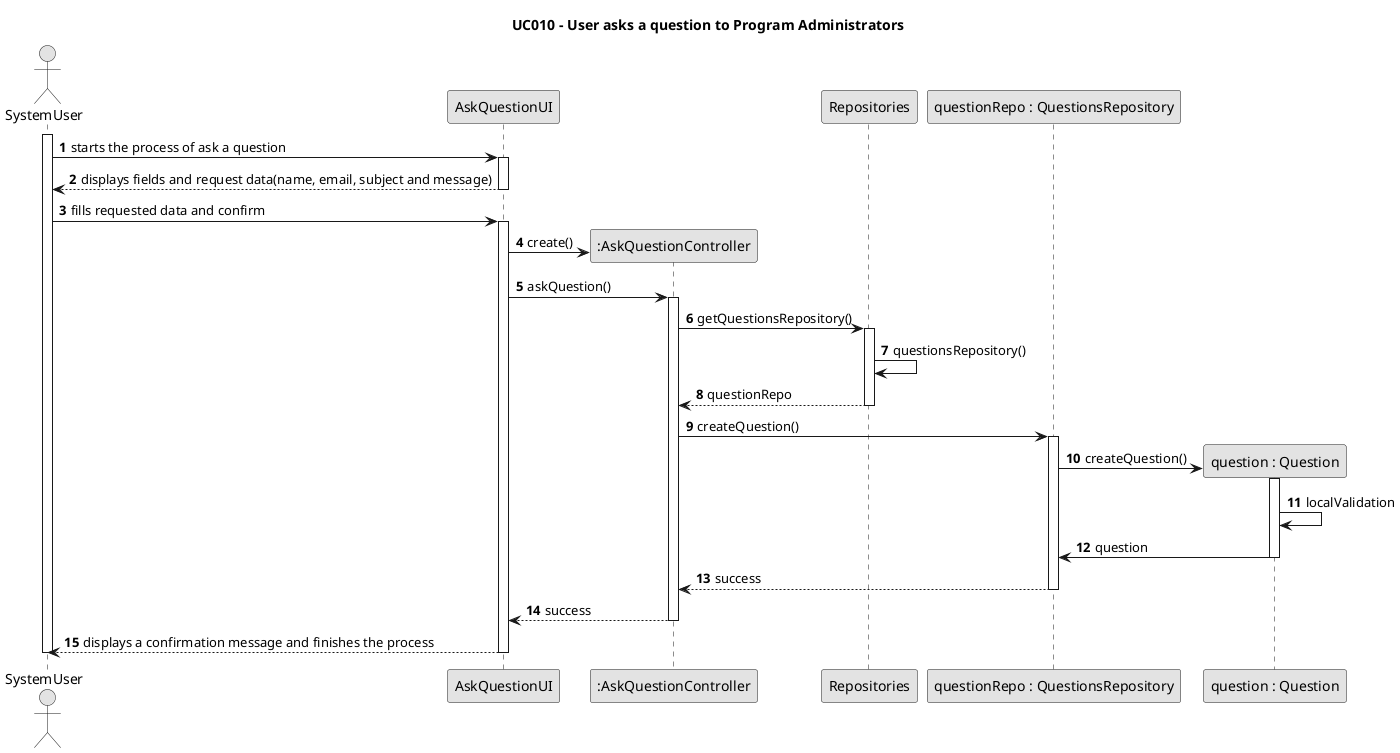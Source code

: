 @startuml
skinparam monochrome true
skinparam packageStyle rectangle
skinparam shadowing false

title UC010 - User asks a question to Program Administrators

autonumber

actor SystemUser

participant "AskQuestionUI" as ui
participant ":AskQuestionController" as ctrl
participant Repositories
participant "questionRepo : QuestionsRepository" as questionRepo
participant "question : Question" as question

activate SystemUser
    SystemUser -> ui : starts the process of ask a question
    activate ui
        ui --> SystemUser: displays fields and request data(name, email, subject and message)
    deactivate ui

    SystemUser -> ui : fills requested data and confirm
    activate ui
        ui -> ctrl** : create()
        ui -> ctrl : askQuestion()
        activate ctrl
            ctrl -> Repositories : getQuestionsRepository()
            activate Repositories
                Repositories -> Repositories : questionsRepository()
                Repositories-->ctrl : questionRepo
            deactivate Repositories
            ctrl -> questionRepo : createQuestion()
            activate questionRepo
                questionRepo -> question** : createQuestion()
                activate question
                question -> question : localValidation
                question -> questionRepo : question
                deactivate question
                questionRepo --> ctrl : success
            deactivate questionRepo
            ctrl --> ui : success
            deactivate ctrl
            ui --> SystemUser : displays a confirmation message and finishes the process
    deactivate ui
deactivate SystemUser

@enduml